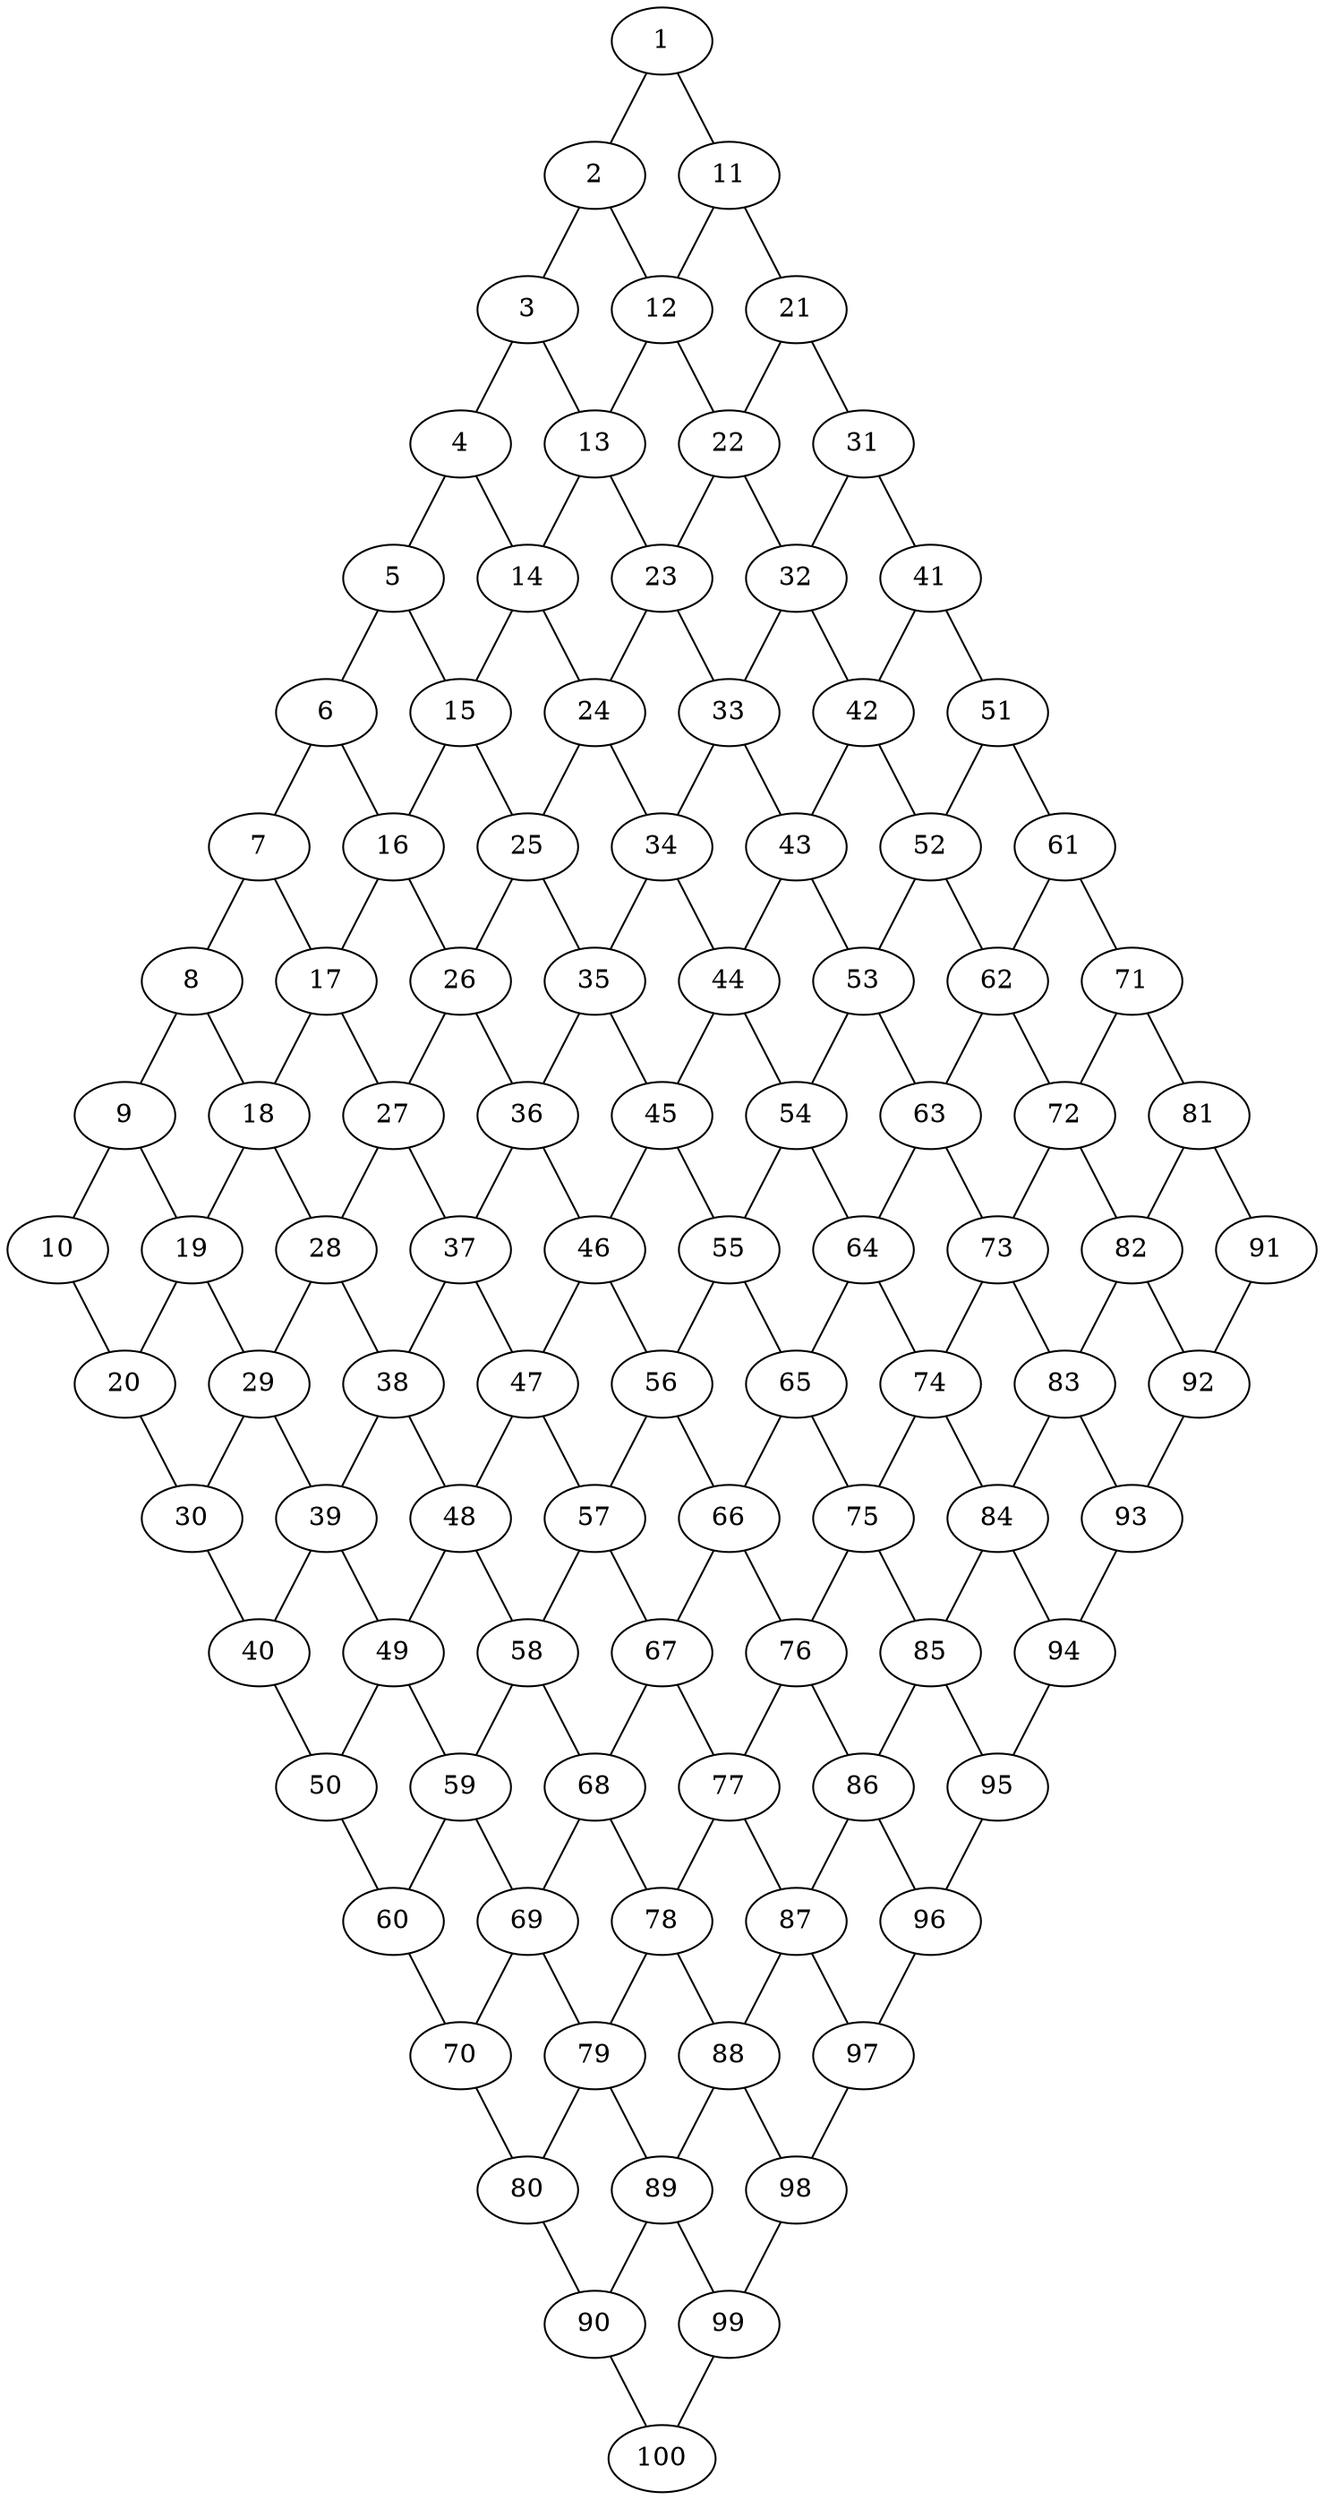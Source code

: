 strict graph G {
optimal=50;
  1;
  2;
  3;
  4;
  5;
  6;
  7;
  8;
  9;
  10;
  11;
  12;
  13;
  14;
  15;
  16;
  17;
  18;
  19;
  20;
  21;
  22;
  23;
  24;
  25;
  26;
  27;
  28;
  29;
  30;
  31;
  32;
  33;
  34;
  35;
  36;
  37;
  38;
  39;
  40;
  41;
  42;
  43;
  44;
  45;
  46;
  47;
  48;
  49;
  50;
  51;
  52;
  53;
  54;
  55;
  56;
  57;
  58;
  59;
  60;
  61;
  62;
  63;
  64;
  65;
  66;
  67;
  68;
  69;
  70;
  71;
  72;
  73;
  74;
  75;
  76;
  77;
  78;
  79;
  80;
  81;
  82;
  83;
  84;
  85;
  86;
  87;
  88;
  89;
  90;
  91;
  92;
  93;
  94;
  95;
  96;
  97;
  98;
  99;
  100;
  1 -- 2;
  1 -- 11;
  2 -- 3;
  2 -- 12;
  3 -- 4;
  3 -- 13;
  4 -- 5;
  4 -- 14;
  5 -- 6;
  5 -- 15;
  6 -- 7;
  6 -- 16;
  7 -- 8;
  7 -- 17;
  8 -- 9;
  8 -- 18;
  9 -- 10;
  9 -- 19;
  10 -- 20;
  11 -- 12;
  11 -- 21;
  12 -- 13;
  12 -- 22;
  13 -- 14;
  13 -- 23;
  14 -- 15;
  14 -- 24;
  15 -- 16;
  15 -- 25;
  16 -- 17;
  16 -- 26;
  17 -- 18;
  17 -- 27;
  18 -- 19;
  18 -- 28;
  19 -- 20;
  19 -- 29;
  20 -- 30;
  21 -- 22;
  21 -- 31;
  22 -- 23;
  22 -- 32;
  23 -- 24;
  23 -- 33;
  24 -- 25;
  24 -- 34;
  25 -- 26;
  25 -- 35;
  26 -- 27;
  26 -- 36;
  27 -- 28;
  27 -- 37;
  28 -- 29;
  28 -- 38;
  29 -- 30;
  29 -- 39;
  30 -- 40;
  31 -- 32;
  31 -- 41;
  32 -- 33;
  32 -- 42;
  33 -- 34;
  33 -- 43;
  34 -- 35;
  34 -- 44;
  35 -- 36;
  35 -- 45;
  36 -- 37;
  36 -- 46;
  37 -- 38;
  37 -- 47;
  38 -- 39;
  38 -- 48;
  39 -- 40;
  39 -- 49;
  40 -- 50;
  41 -- 42;
  41 -- 51;
  42 -- 43;
  42 -- 52;
  43 -- 44;
  43 -- 53;
  44 -- 45;
  44 -- 54;
  45 -- 46;
  45 -- 55;
  46 -- 47;
  46 -- 56;
  47 -- 48;
  47 -- 57;
  48 -- 49;
  48 -- 58;
  49 -- 50;
  49 -- 59;
  50 -- 60;
  51 -- 52;
  51 -- 61;
  52 -- 53;
  52 -- 62;
  53 -- 54;
  53 -- 63;
  54 -- 55;
  54 -- 64;
  55 -- 56;
  55 -- 65;
  56 -- 57;
  56 -- 66;
  57 -- 58;
  57 -- 67;
  58 -- 59;
  58 -- 68;
  59 -- 60;
  59 -- 69;
  60 -- 70;
  61 -- 62;
  61 -- 71;
  62 -- 63;
  62 -- 72;
  63 -- 64;
  63 -- 73;
  64 -- 65;
  64 -- 74;
  65 -- 66;
  65 -- 75;
  66 -- 67;
  66 -- 76;
  67 -- 68;
  67 -- 77;
  68 -- 69;
  68 -- 78;
  69 -- 70;
  69 -- 79;
  70 -- 80;
  71 -- 72;
  71 -- 81;
  72 -- 73;
  72 -- 82;
  73 -- 74;
  73 -- 83;
  74 -- 75;
  74 -- 84;
  75 -- 76;
  75 -- 85;
  76 -- 77;
  76 -- 86;
  77 -- 78;
  77 -- 87;
  78 -- 79;
  78 -- 88;
  79 -- 80;
  79 -- 89;
  80 -- 90;
  81 -- 82;
  81 -- 91;
  82 -- 83;
  82 -- 92;
  83 -- 84;
  83 -- 93;
  84 -- 85;
  84 -- 94;
  85 -- 86;
  85 -- 95;
  86 -- 87;
  86 -- 96;
  87 -- 88;
  87 -- 97;
  88 -- 89;
  88 -- 98;
  89 -- 90;
  89 -- 99;
  90 -- 100;
  91 -- 92;
  92 -- 93;
  93 -- 94;
  94 -- 95;
  95 -- 96;
  96 -- 97;
  97 -- 98;
  98 -- 99;
  99 -- 100;
}
